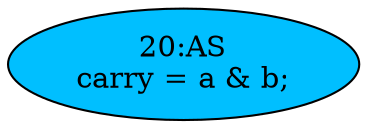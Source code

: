 strict digraph "" {
	node [label="\N"];
	"20:AS"	[ast="<pyverilog.vparser.ast.Assign object at 0x7f77e81e6390>",
		def_var="['carry']",
		fillcolor=deepskyblue,
		label="20:AS
carry = a & b;",
		statements="[]",
		style=filled,
		typ=Assign,
		use_var="['a', 'b']"];
}
